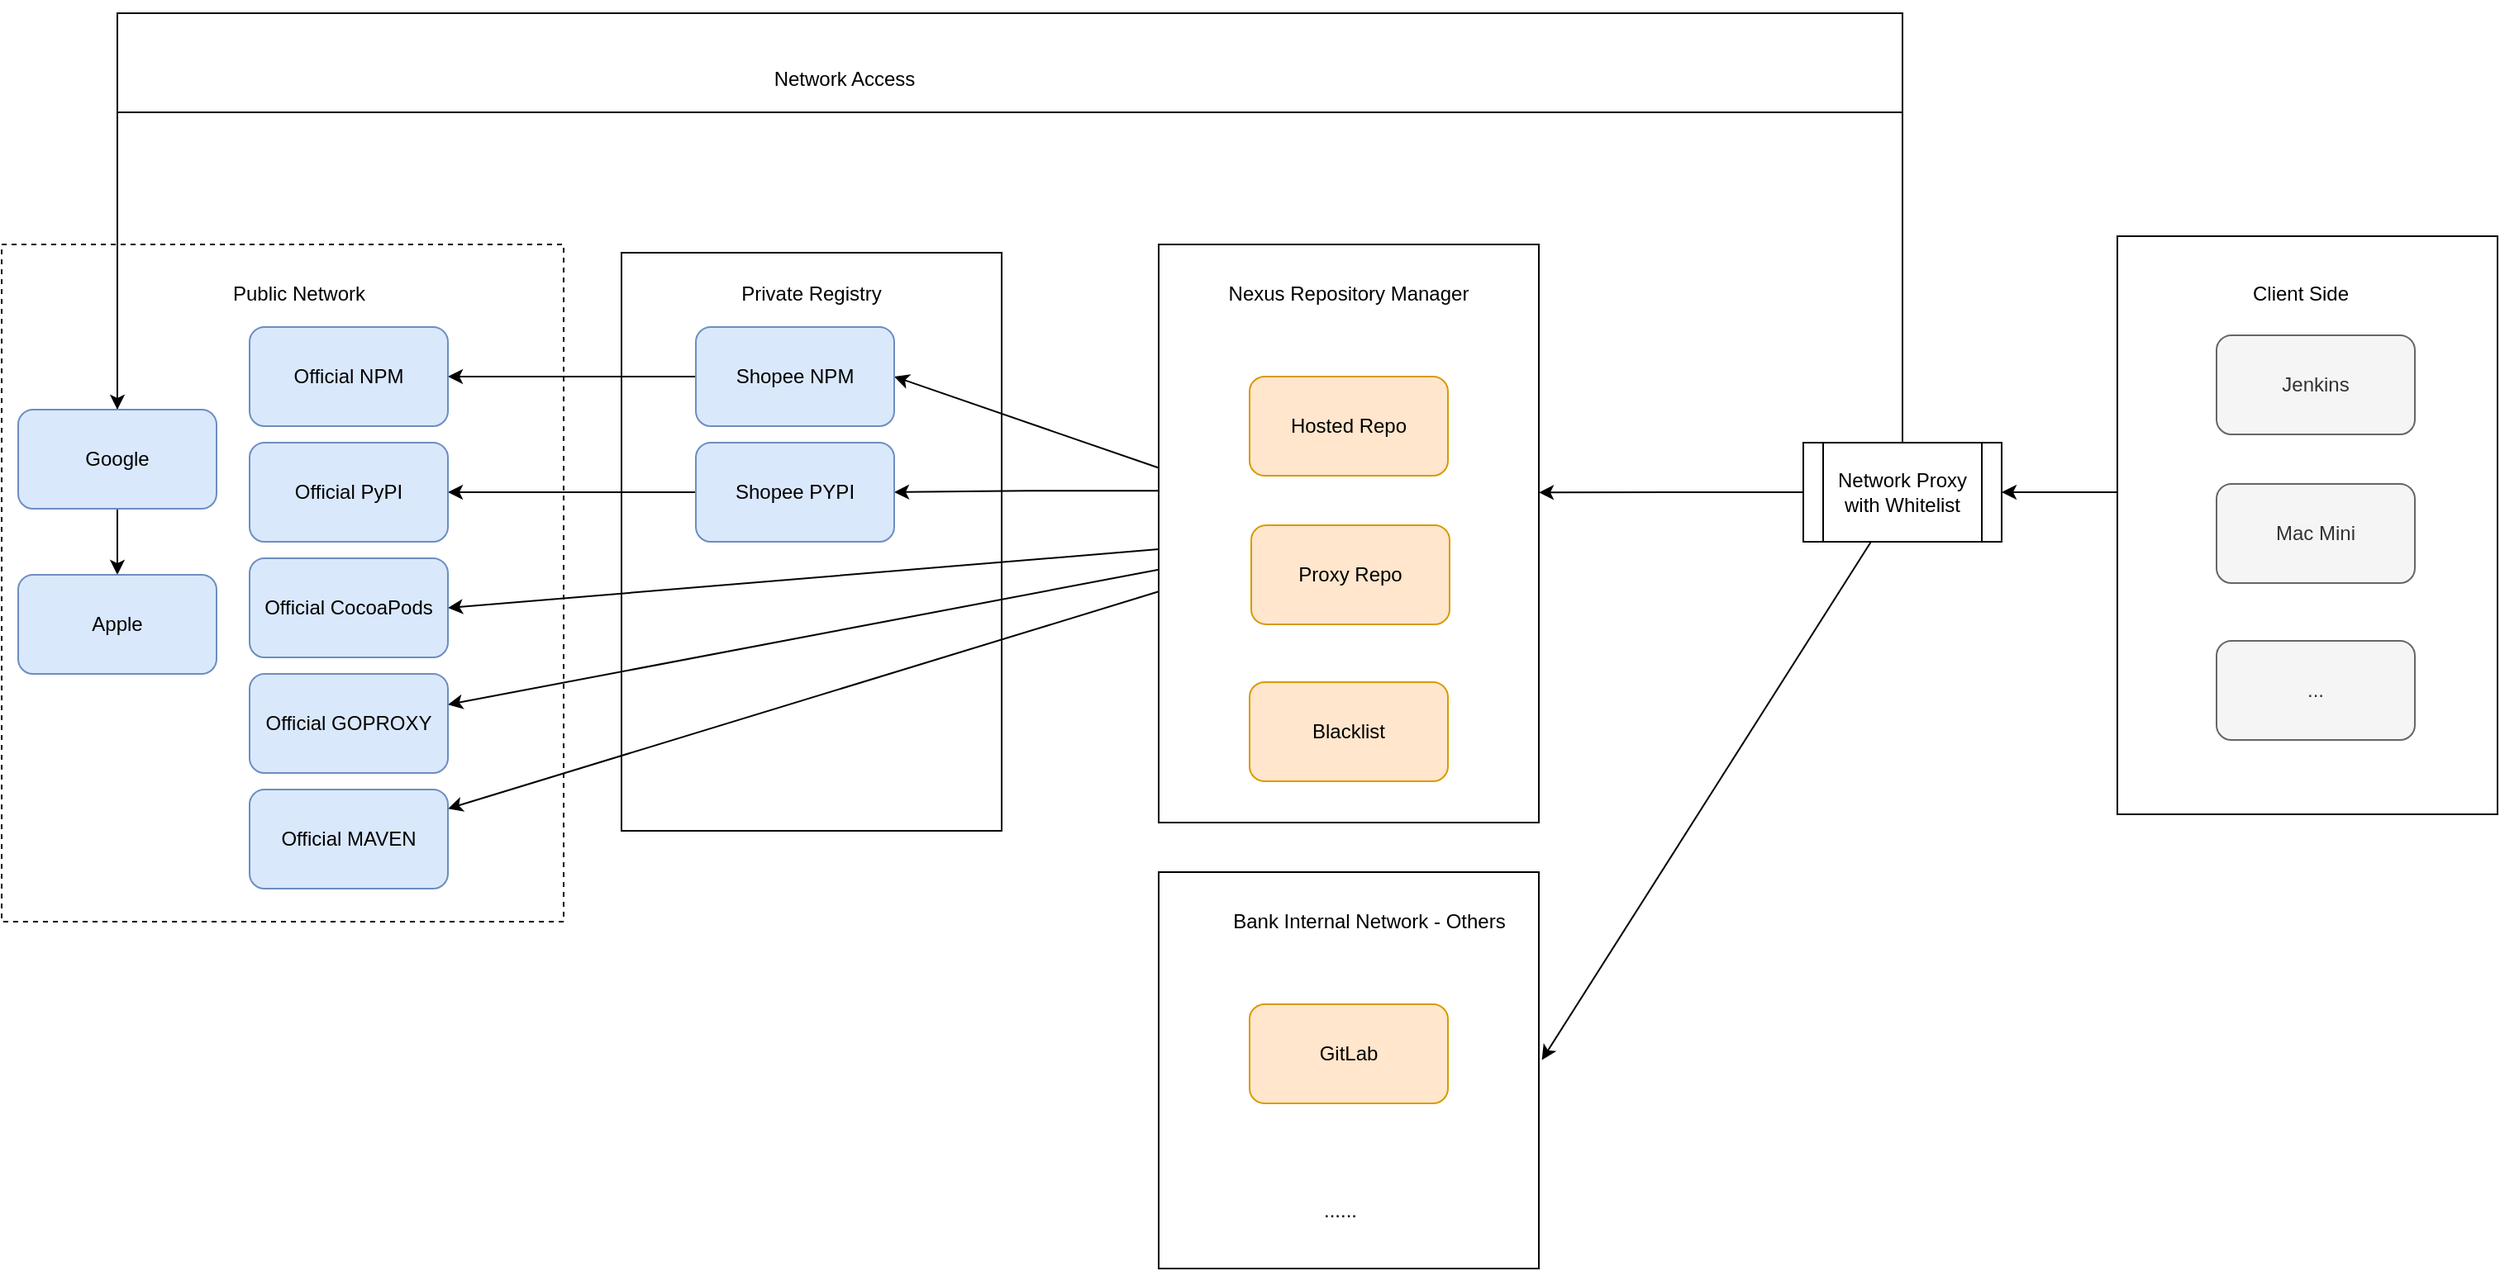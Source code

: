 <mxfile version="22.0.3" type="github">
  <diagram name="第 1 页" id="MvdU9vE_efcbWYPii1YB">
    <mxGraphModel dx="2419" dy="2075" grid="1" gridSize="10" guides="1" tooltips="1" connect="1" arrows="1" fold="1" page="1" pageScale="1" pageWidth="827" pageHeight="1169" math="0" shadow="0">
      <root>
        <mxCell id="0" />
        <mxCell id="1" parent="0" />
        <mxCell id="gjb1ApcVUccVJ8jpi1Ft-1" value="" style="rounded=0;whiteSpace=wrap;html=1;dashed=1;" vertex="1" parent="1">
          <mxGeometry x="-230" y="130" width="340" height="410" as="geometry" />
        </mxCell>
        <mxCell id="gjb1ApcVUccVJ8jpi1Ft-16" style="edgeStyle=orthogonalEdgeStyle;rounded=0;orthogonalLoop=1;jettySize=auto;html=1;entryX=1;entryY=0.5;entryDx=0;entryDy=0;" edge="1" parent="1" source="-tx-H3IxzFD-GK6V4EGE-24" target="gjb1ApcVUccVJ8jpi1Ft-15">
          <mxGeometry relative="1" as="geometry">
            <Array as="points">
              <mxPoint x="1030" y="280" />
              <mxPoint x="1030" y="280" />
            </Array>
          </mxGeometry>
        </mxCell>
        <mxCell id="-tx-H3IxzFD-GK6V4EGE-24" value="" style="rounded=0;whiteSpace=wrap;html=1;" parent="1" vertex="1">
          <mxGeometry x="1050" y="125" width="230" height="350" as="geometry" />
        </mxCell>
        <mxCell id="-tx-H3IxzFD-GK6V4EGE-22" value="" style="rounded=0;whiteSpace=wrap;html=1;" parent="1" vertex="1">
          <mxGeometry x="145" y="135" width="230" height="350" as="geometry" />
        </mxCell>
        <mxCell id="-tx-H3IxzFD-GK6V4EGE-32" style="edgeStyle=orthogonalEdgeStyle;rounded=0;orthogonalLoop=1;jettySize=auto;html=1;exitX=0.003;exitY=0.426;exitDx=0;exitDy=0;exitPerimeter=0;" parent="1" source="-tx-H3IxzFD-GK6V4EGE-16" target="-tx-H3IxzFD-GK6V4EGE-3" edge="1">
          <mxGeometry relative="1" as="geometry">
            <mxPoint x="375" y="290" as="targetPoint" />
          </mxGeometry>
        </mxCell>
        <mxCell id="gjb1ApcVUccVJ8jpi1Ft-10" style="rounded=0;orthogonalLoop=1;jettySize=auto;html=1;entryX=1;entryY=0.5;entryDx=0;entryDy=0;" edge="1" parent="1" source="-tx-H3IxzFD-GK6V4EGE-16" target="-tx-H3IxzFD-GK6V4EGE-2">
          <mxGeometry relative="1" as="geometry" />
        </mxCell>
        <mxCell id="gjb1ApcVUccVJ8jpi1Ft-12" style="rounded=0;orthogonalLoop=1;jettySize=auto;html=1;entryX=1;entryY=0.5;entryDx=0;entryDy=0;" edge="1" parent="1" source="-tx-H3IxzFD-GK6V4EGE-16" target="gjb1ApcVUccVJ8jpi1Ft-3">
          <mxGeometry relative="1" as="geometry" />
        </mxCell>
        <mxCell id="gjb1ApcVUccVJ8jpi1Ft-13" style="rounded=0;orthogonalLoop=1;jettySize=auto;html=1;" edge="1" parent="1" source="-tx-H3IxzFD-GK6V4EGE-16" target="-tx-H3IxzFD-GK6V4EGE-4">
          <mxGeometry relative="1" as="geometry" />
        </mxCell>
        <mxCell id="gjb1ApcVUccVJ8jpi1Ft-14" style="rounded=0;orthogonalLoop=1;jettySize=auto;html=1;" edge="1" parent="1" source="-tx-H3IxzFD-GK6V4EGE-16" target="-tx-H3IxzFD-GK6V4EGE-5">
          <mxGeometry relative="1" as="geometry" />
        </mxCell>
        <mxCell id="-tx-H3IxzFD-GK6V4EGE-16" value="" style="rounded=0;whiteSpace=wrap;html=1;" parent="1" vertex="1">
          <mxGeometry x="470" y="130" width="230" height="350" as="geometry" />
        </mxCell>
        <mxCell id="gjb1ApcVUccVJ8jpi1Ft-8" style="edgeStyle=orthogonalEdgeStyle;rounded=0;orthogonalLoop=1;jettySize=auto;html=1;entryX=1;entryY=0.5;entryDx=0;entryDy=0;" edge="1" parent="1" source="-tx-H3IxzFD-GK6V4EGE-2" target="gjb1ApcVUccVJ8jpi1Ft-4">
          <mxGeometry relative="1" as="geometry" />
        </mxCell>
        <mxCell id="-tx-H3IxzFD-GK6V4EGE-2" value="Shopee NPM" style="rounded=1;whiteSpace=wrap;html=1;fillColor=#dae8fc;strokeColor=#6c8ebf;" parent="1" vertex="1">
          <mxGeometry x="190" y="180" width="120" height="60" as="geometry" />
        </mxCell>
        <mxCell id="gjb1ApcVUccVJ8jpi1Ft-9" style="edgeStyle=orthogonalEdgeStyle;rounded=0;orthogonalLoop=1;jettySize=auto;html=1;entryX=1;entryY=0.5;entryDx=0;entryDy=0;" edge="1" parent="1" source="-tx-H3IxzFD-GK6V4EGE-3" target="gjb1ApcVUccVJ8jpi1Ft-5">
          <mxGeometry relative="1" as="geometry" />
        </mxCell>
        <mxCell id="-tx-H3IxzFD-GK6V4EGE-3" value="Shopee PYPI" style="rounded=1;whiteSpace=wrap;html=1;fillColor=#dae8fc;strokeColor=#6c8ebf;" parent="1" vertex="1">
          <mxGeometry x="190" y="250" width="120" height="60" as="geometry" />
        </mxCell>
        <mxCell id="-tx-H3IxzFD-GK6V4EGE-4" value="Official GOPROXY" style="rounded=1;whiteSpace=wrap;html=1;fillColor=#dae8fc;strokeColor=#6c8ebf;" parent="1" vertex="1">
          <mxGeometry x="-80" y="390" width="120" height="60" as="geometry" />
        </mxCell>
        <mxCell id="-tx-H3IxzFD-GK6V4EGE-5" value="Official MAVEN" style="rounded=1;whiteSpace=wrap;html=1;fillColor=#dae8fc;strokeColor=#6c8ebf;" parent="1" vertex="1">
          <mxGeometry x="-80" y="460" width="120" height="60" as="geometry" />
        </mxCell>
        <mxCell id="-tx-H3IxzFD-GK6V4EGE-6" value="Proxy Repo" style="rounded=1;whiteSpace=wrap;html=1;fillColor=#ffe6cc;strokeColor=#d79b00;" parent="1" vertex="1">
          <mxGeometry x="526" y="300" width="120" height="60" as="geometry" />
        </mxCell>
        <mxCell id="-tx-H3IxzFD-GK6V4EGE-8" value="Jenkins" style="rounded=1;whiteSpace=wrap;html=1;fillColor=#f5f5f5;fontColor=#333333;strokeColor=#666666;" parent="1" vertex="1">
          <mxGeometry x="1110" y="185" width="120" height="60" as="geometry" />
        </mxCell>
        <mxCell id="-tx-H3IxzFD-GK6V4EGE-9" value="Mac Mini" style="rounded=1;whiteSpace=wrap;html=1;fillColor=#f5f5f5;fontColor=#333333;strokeColor=#666666;" parent="1" vertex="1">
          <mxGeometry x="1110" y="275" width="120" height="60" as="geometry" />
        </mxCell>
        <mxCell id="-tx-H3IxzFD-GK6V4EGE-17" value="Nexus Repository Manager" style="text;html=1;strokeColor=none;fillColor=none;align=center;verticalAlign=middle;whiteSpace=wrap;rounded=0;" parent="1" vertex="1">
          <mxGeometry x="505" y="150" width="160" height="20" as="geometry" />
        </mxCell>
        <mxCell id="-tx-H3IxzFD-GK6V4EGE-18" value="Blacklist" style="rounded=1;whiteSpace=wrap;html=1;fillColor=#ffe6cc;strokeColor=#d79b00;" parent="1" vertex="1">
          <mxGeometry x="525" y="395" width="120" height="60" as="geometry" />
        </mxCell>
        <mxCell id="-tx-H3IxzFD-GK6V4EGE-19" value="Hosted Repo" style="rounded=1;whiteSpace=wrap;html=1;fillColor=#ffe6cc;strokeColor=#d79b00;" parent="1" vertex="1">
          <mxGeometry x="525" y="210" width="120" height="60" as="geometry" />
        </mxCell>
        <mxCell id="-tx-H3IxzFD-GK6V4EGE-21" value="Client Side" style="text;html=1;strokeColor=none;fillColor=none;align=center;verticalAlign=middle;whiteSpace=wrap;rounded=0;" parent="1" vertex="1">
          <mxGeometry x="1081" y="150" width="160" height="20" as="geometry" />
        </mxCell>
        <mxCell id="-tx-H3IxzFD-GK6V4EGE-23" value="Private Registry" style="text;html=1;strokeColor=none;fillColor=none;align=center;verticalAlign=middle;whiteSpace=wrap;rounded=0;" parent="1" vertex="1">
          <mxGeometry x="180" y="150" width="160" height="20" as="geometry" />
        </mxCell>
        <mxCell id="-tx-H3IxzFD-GK6V4EGE-25" value="..." style="rounded=1;whiteSpace=wrap;html=1;fillColor=#f5f5f5;fontColor=#333333;strokeColor=#666666;" parent="1" vertex="1">
          <mxGeometry x="1110" y="370" width="120" height="60" as="geometry" />
        </mxCell>
        <mxCell id="gjb1ApcVUccVJ8jpi1Ft-2" value="Public Network" style="text;html=1;strokeColor=none;fillColor=none;align=center;verticalAlign=middle;whiteSpace=wrap;rounded=0;" vertex="1" parent="1">
          <mxGeometry x="-130" y="150" width="160" height="20" as="geometry" />
        </mxCell>
        <mxCell id="gjb1ApcVUccVJ8jpi1Ft-3" value="Official CocoaPods" style="rounded=1;whiteSpace=wrap;html=1;fillColor=#dae8fc;strokeColor=#6c8ebf;" vertex="1" parent="1">
          <mxGeometry x="-80" y="320" width="120" height="60" as="geometry" />
        </mxCell>
        <mxCell id="gjb1ApcVUccVJ8jpi1Ft-4" value="Official NPM" style="rounded=1;whiteSpace=wrap;html=1;fillColor=#dae8fc;strokeColor=#6c8ebf;" vertex="1" parent="1">
          <mxGeometry x="-80" y="180" width="120" height="60" as="geometry" />
        </mxCell>
        <mxCell id="gjb1ApcVUccVJ8jpi1Ft-5" value="Official PyPI" style="rounded=1;whiteSpace=wrap;html=1;fillColor=#dae8fc;strokeColor=#6c8ebf;" vertex="1" parent="1">
          <mxGeometry x="-80" y="250" width="120" height="60" as="geometry" />
        </mxCell>
        <mxCell id="gjb1ApcVUccVJ8jpi1Ft-31" style="edgeStyle=orthogonalEdgeStyle;rounded=0;orthogonalLoop=1;jettySize=auto;html=1;entryX=0.5;entryY=0;entryDx=0;entryDy=0;" edge="1" parent="1" source="gjb1ApcVUccVJ8jpi1Ft-15" target="gjb1ApcVUccVJ8jpi1Ft-29">
          <mxGeometry relative="1" as="geometry">
            <Array as="points">
              <mxPoint x="920" y="50" />
              <mxPoint x="-160" y="50" />
            </Array>
          </mxGeometry>
        </mxCell>
        <mxCell id="gjb1ApcVUccVJ8jpi1Ft-32" style="edgeStyle=orthogonalEdgeStyle;rounded=0;orthogonalLoop=1;jettySize=auto;html=1;entryX=0.5;entryY=0;entryDx=0;entryDy=0;" edge="1" parent="1" source="gjb1ApcVUccVJ8jpi1Ft-15" target="gjb1ApcVUccVJ8jpi1Ft-30">
          <mxGeometry relative="1" as="geometry">
            <Array as="points">
              <mxPoint x="920" y="-10" />
              <mxPoint x="-160" y="-10" />
            </Array>
          </mxGeometry>
        </mxCell>
        <mxCell id="gjb1ApcVUccVJ8jpi1Ft-15" value="Network Proxy with Whitelist" style="shape=process;whiteSpace=wrap;html=1;backgroundOutline=1;" vertex="1" parent="1">
          <mxGeometry x="860" y="250" width="120" height="60" as="geometry" />
        </mxCell>
        <mxCell id="gjb1ApcVUccVJ8jpi1Ft-17" style="edgeStyle=orthogonalEdgeStyle;rounded=0;orthogonalLoop=1;jettySize=auto;html=1;entryX=1;entryY=0.429;entryDx=0;entryDy=0;entryPerimeter=0;" edge="1" parent="1" source="gjb1ApcVUccVJ8jpi1Ft-15" target="-tx-H3IxzFD-GK6V4EGE-16">
          <mxGeometry relative="1" as="geometry" />
        </mxCell>
        <mxCell id="gjb1ApcVUccVJ8jpi1Ft-18" value="" style="rounded=0;whiteSpace=wrap;html=1;" vertex="1" parent="1">
          <mxGeometry x="470" y="510" width="230" height="240" as="geometry" />
        </mxCell>
        <mxCell id="gjb1ApcVUccVJ8jpi1Ft-20" value="Bank Internal Network - Others" style="text;html=1;strokeColor=none;fillColor=none;align=center;verticalAlign=middle;whiteSpace=wrap;rounded=0;" vertex="1" parent="1">
          <mxGeometry x="505" y="530" width="185" height="20" as="geometry" />
        </mxCell>
        <mxCell id="gjb1ApcVUccVJ8jpi1Ft-22" value="GitLab" style="rounded=1;whiteSpace=wrap;html=1;fillColor=#ffe6cc;strokeColor=#d79b00;" vertex="1" parent="1">
          <mxGeometry x="525" y="590" width="120" height="60" as="geometry" />
        </mxCell>
        <mxCell id="gjb1ApcVUccVJ8jpi1Ft-23" value="......" style="text;html=1;strokeColor=none;fillColor=none;align=center;verticalAlign=middle;whiteSpace=wrap;rounded=0;" vertex="1" parent="1">
          <mxGeometry x="550" y="700" width="60" height="30" as="geometry" />
        </mxCell>
        <mxCell id="gjb1ApcVUccVJ8jpi1Ft-24" style="rounded=0;orthogonalLoop=1;jettySize=auto;html=1;entryX=1.008;entryY=0.474;entryDx=0;entryDy=0;entryPerimeter=0;" edge="1" parent="1" source="gjb1ApcVUccVJ8jpi1Ft-15" target="gjb1ApcVUccVJ8jpi1Ft-18">
          <mxGeometry relative="1" as="geometry" />
        </mxCell>
        <mxCell id="gjb1ApcVUccVJ8jpi1Ft-29" value="Google" style="rounded=1;whiteSpace=wrap;html=1;fillColor=#dae8fc;strokeColor=#6c8ebf;" vertex="1" parent="1">
          <mxGeometry x="-220" y="230" width="120" height="60" as="geometry" />
        </mxCell>
        <mxCell id="gjb1ApcVUccVJ8jpi1Ft-30" value="Apple" style="rounded=1;whiteSpace=wrap;html=1;fillColor=#dae8fc;strokeColor=#6c8ebf;" vertex="1" parent="1">
          <mxGeometry x="-220" y="330" width="120" height="60" as="geometry" />
        </mxCell>
        <mxCell id="gjb1ApcVUccVJ8jpi1Ft-33" value="Network Access" style="text;html=1;strokeColor=none;fillColor=none;align=center;verticalAlign=middle;whiteSpace=wrap;rounded=0;" vertex="1" parent="1">
          <mxGeometry x="200" y="20" width="160" height="20" as="geometry" />
        </mxCell>
      </root>
    </mxGraphModel>
  </diagram>
</mxfile>
